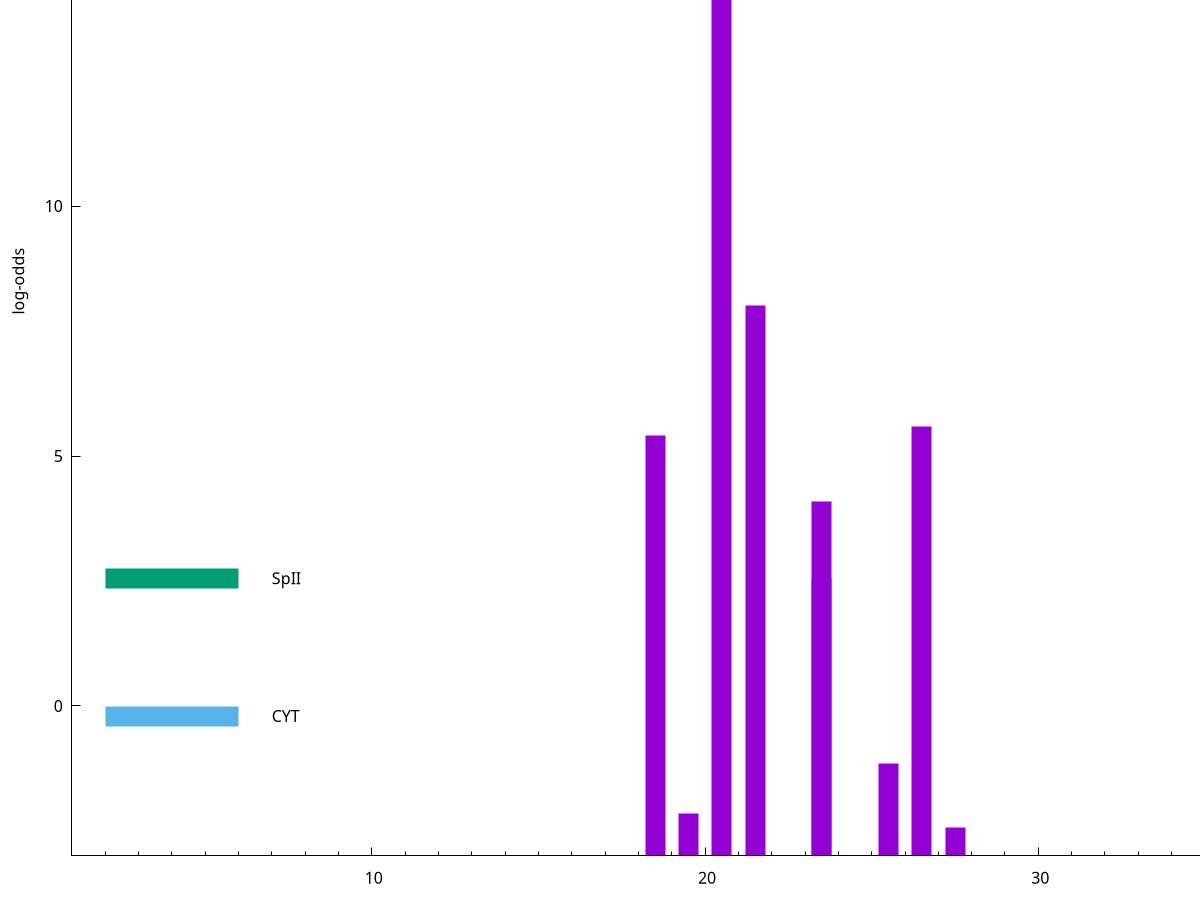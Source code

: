 set title "LipoP predictions for SRR3467249.gff"
set size 2., 1.4
set xrange [1:70] 
set mxtics 10
set yrange [-3:20]
set y2range [0:23]
set ylabel "log-odds"
set term postscript eps color solid "Helvetica" 30
set output "SRR3467249.gff66.eps"
set arrow from 2,15.3343 to 6,15.3343 nohead lt 1 lw 20
set label "SpI" at 7,15.3343
set arrow from 2,2.55654 to 6,2.55654 nohead lt 2 lw 20
set label "SpII" at 7,2.55654
set arrow from 2,-0.200913 to 6,-0.200913 nohead lt 3 lw 20
set label "CYT" at 7,-0.200913
set arrow from 2,15.3343 to 6,15.3343 nohead lt 1 lw 20
set label "SpI" at 7,15.3343
# NOTE: The scores below are the log-odds scores with the threshold
# NOTE: subtracted (a hack to make gnuplot make the histogram all
# NOTE: look nice).
plot "-" axes x1y2 title "" with impulses lt 2 lw 20, "-" axes x1y2 title "" with impulses lt 1 lw 20
23.500000 5.556540
e
20.500000 18.321400
21.500000 11.018220
26.500000 8.584510
18.500000 8.417150
23.500000 7.081100
25.500000 1.846840
19.500000 0.857350
27.500000 0.573320
e
exit
